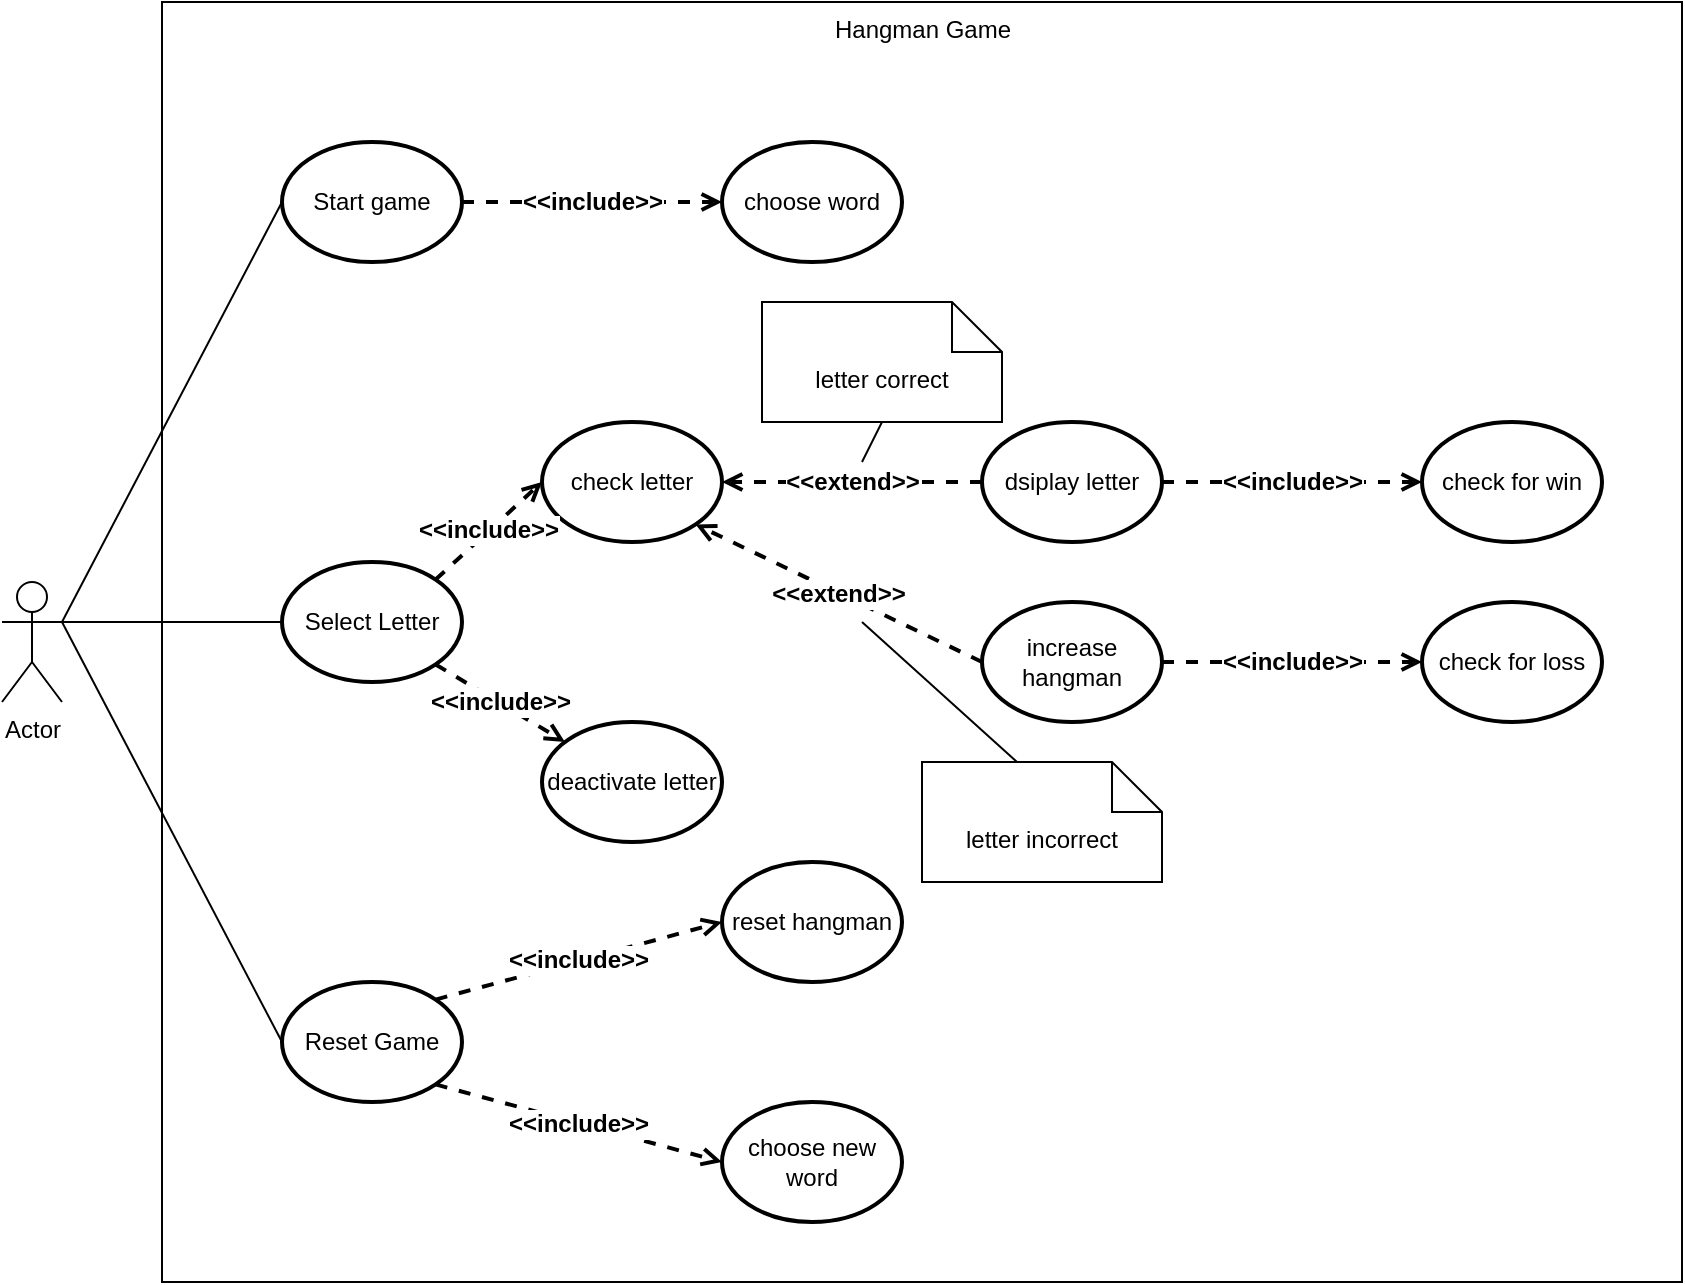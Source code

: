 <mxfile version="16.4.0" type="device" pages="5"><diagram id="Nu-cscYJgWio2cg3eIdJ" name="Use Case"><mxGraphModel dx="1422" dy="817" grid="1" gridSize="10" guides="1" tooltips="1" connect="1" arrows="1" fold="1" page="0" pageScale="1" pageWidth="850" pageHeight="1100" math="0" shadow="0"><root><mxCell id="0"/><mxCell id="1" parent="0"/><mxCell id="jgUuuYZ5y691fPfnryCj-3" value="Hangman Game" style="html=1;dashed=0;whitespace=wrap;verticalAlign=top;" parent="1" vertex="1"><mxGeometry x="160" y="100" width="760" height="640" as="geometry"/></mxCell><mxCell id="jgUuuYZ5y691fPfnryCj-4" value="Start game" style="ellipse;whiteSpace=wrap;html=1;verticalAlign=middle;strokeWidth=2;" parent="1" vertex="1"><mxGeometry x="220" y="170" width="90" height="60" as="geometry"/></mxCell><mxCell id="jgUuuYZ5y691fPfnryCj-5" value="Select Letter" style="ellipse;whiteSpace=wrap;html=1;verticalAlign=middle;strokeWidth=2;" parent="1" vertex="1"><mxGeometry x="220" y="380" width="90" height="60" as="geometry"/></mxCell><mxCell id="jgUuuYZ5y691fPfnryCj-6" value="Reset Game" style="ellipse;whiteSpace=wrap;html=1;verticalAlign=middle;strokeWidth=2;" parent="1" vertex="1"><mxGeometry x="220" y="590" width="90" height="60" as="geometry"/></mxCell><mxCell id="jgUuuYZ5y691fPfnryCj-8" style="edgeStyle=none;rounded=0;orthogonalLoop=1;jettySize=auto;html=1;exitX=1;exitY=0.333;exitDx=0;exitDy=0;exitPerimeter=0;entryX=0;entryY=0.5;entryDx=0;entryDy=0;endArrow=none;endFill=0;" parent="1" source="jgUuuYZ5y691fPfnryCj-1" target="jgUuuYZ5y691fPfnryCj-5" edge="1"><mxGeometry relative="1" as="geometry"/></mxCell><mxCell id="jgUuuYZ5y691fPfnryCj-9" style="edgeStyle=none;rounded=0;orthogonalLoop=1;jettySize=auto;html=1;exitX=1;exitY=0.333;exitDx=0;exitDy=0;exitPerimeter=0;entryX=0;entryY=0.5;entryDx=0;entryDy=0;endArrow=none;endFill=0;" parent="1" source="jgUuuYZ5y691fPfnryCj-1" target="jgUuuYZ5y691fPfnryCj-6" edge="1"><mxGeometry relative="1" as="geometry"/></mxCell><mxCell id="jgUuuYZ5y691fPfnryCj-1" value="Actor" style="shape=umlActor;verticalLabelPosition=bottom;verticalAlign=top;html=1;" parent="1" vertex="1"><mxGeometry x="80" y="390" width="30" height="60" as="geometry"/></mxCell><mxCell id="jgUuuYZ5y691fPfnryCj-7" style="rounded=0;orthogonalLoop=1;jettySize=auto;html=1;exitX=1;exitY=0.333;exitDx=0;exitDy=0;exitPerimeter=0;entryX=0;entryY=0.5;entryDx=0;entryDy=0;endArrow=none;endFill=0;" parent="1" source="jgUuuYZ5y691fPfnryCj-1" target="jgUuuYZ5y691fPfnryCj-4" edge="1"><mxGeometry relative="1" as="geometry"/></mxCell><mxCell id="jgUuuYZ5y691fPfnryCj-10" value="choose word" style="ellipse;whiteSpace=wrap;html=1;verticalAlign=middle;strokeWidth=2;" parent="1" vertex="1"><mxGeometry x="440" y="170" width="90" height="60" as="geometry"/></mxCell><mxCell id="jgUuuYZ5y691fPfnryCj-13" value="&amp;lt;&amp;lt;include&amp;gt;&amp;gt;" style="rounded=0;orthogonalLoop=1;jettySize=auto;html=1;exitX=1;exitY=0.5;exitDx=0;exitDy=0;entryX=0;entryY=0.5;entryDx=0;entryDy=0;strokeWidth=2;fontSize=12;fontStyle=1;dashed=1;endArrow=open;endFill=0;" parent="1" source="jgUuuYZ5y691fPfnryCj-4" target="jgUuuYZ5y691fPfnryCj-10" edge="1"><mxGeometry relative="1" as="geometry"><mxPoint x="530" y="450" as="sourcePoint"/><mxPoint x="655" y="390" as="targetPoint"/></mxGeometry></mxCell><mxCell id="jgUuuYZ5y691fPfnryCj-17" value="check letter" style="ellipse;whiteSpace=wrap;html=1;verticalAlign=middle;strokeWidth=2;" parent="1" vertex="1"><mxGeometry x="350" y="310" width="90" height="60" as="geometry"/></mxCell><mxCell id="jgUuuYZ5y691fPfnryCj-18" value="&amp;lt;&amp;lt;include&amp;gt;&amp;gt;" style="rounded=0;orthogonalLoop=1;jettySize=auto;html=1;exitX=1;exitY=0;exitDx=0;exitDy=0;entryX=0;entryY=0.5;entryDx=0;entryDy=0;strokeWidth=2;fontSize=12;fontStyle=1;dashed=1;endArrow=open;endFill=0;" parent="1" source="jgUuuYZ5y691fPfnryCj-5" target="jgUuuYZ5y691fPfnryCj-17" edge="1"><mxGeometry relative="1" as="geometry"><mxPoint x="530" y="450" as="sourcePoint"/><mxPoint x="655" y="390" as="targetPoint"/></mxGeometry></mxCell><mxCell id="jgUuuYZ5y691fPfnryCj-19" value="dsiplay letter" style="ellipse;whiteSpace=wrap;html=1;verticalAlign=middle;strokeWidth=2;" parent="1" vertex="1"><mxGeometry x="570" y="310" width="90" height="60" as="geometry"/></mxCell><mxCell id="jgUuuYZ5y691fPfnryCj-21" value="&amp;lt;&amp;lt;extend&amp;gt;&amp;gt;" style="edgeStyle=none;rounded=0;orthogonalLoop=1;jettySize=auto;html=1;exitX=0;exitY=0.5;exitDx=0;exitDy=0;entryX=1;entryY=0.5;entryDx=0;entryDy=0;dashed=1;fontSize=12;strokeWidth=2;fontStyle=1;endArrow=open;endFill=0;" parent="1" source="jgUuuYZ5y691fPfnryCj-19" target="jgUuuYZ5y691fPfnryCj-17" edge="1"><mxGeometry relative="1" as="geometry"><mxPoint x="670" y="420" as="sourcePoint"/><mxPoint x="510" y="420" as="targetPoint"/></mxGeometry></mxCell><mxCell id="jgUuuYZ5y691fPfnryCj-23" style="edgeStyle=none;rounded=0;orthogonalLoop=1;jettySize=auto;html=1;exitX=0.5;exitY=1;exitDx=0;exitDy=0;exitPerimeter=0;endArrow=none;endFill=0;" parent="1" source="jgUuuYZ5y691fPfnryCj-22" edge="1"><mxGeometry relative="1" as="geometry"><mxPoint x="510" y="330" as="targetPoint"/></mxGeometry></mxCell><mxCell id="jgUuuYZ5y691fPfnryCj-22" value="letter correct" style="shape=note2;boundedLbl=1;whiteSpace=wrap;html=1;size=25;verticalAlign=top;align=center;" parent="1" vertex="1"><mxGeometry x="460" y="250" width="120" height="60" as="geometry"/></mxCell><mxCell id="jgUuuYZ5y691fPfnryCj-24" value="check for win" style="ellipse;whiteSpace=wrap;html=1;verticalAlign=middle;strokeWidth=2;" parent="1" vertex="1"><mxGeometry x="790" y="310" width="90" height="60" as="geometry"/></mxCell><mxCell id="jgUuuYZ5y691fPfnryCj-25" value="&amp;lt;&amp;lt;include&amp;gt;&amp;gt;" style="rounded=0;orthogonalLoop=1;jettySize=auto;html=1;exitX=1;exitY=0.5;exitDx=0;exitDy=0;entryX=0;entryY=0.5;entryDx=0;entryDy=0;strokeWidth=2;fontSize=12;fontStyle=1;dashed=1;endArrow=open;endFill=0;" parent="1" source="jgUuuYZ5y691fPfnryCj-19" target="jgUuuYZ5y691fPfnryCj-24" edge="1"><mxGeometry relative="1" as="geometry"><mxPoint x="530" y="450" as="sourcePoint"/><mxPoint x="655" y="390" as="targetPoint"/></mxGeometry></mxCell><mxCell id="jgUuuYZ5y691fPfnryCj-27" value="increase hangman" style="ellipse;whiteSpace=wrap;html=1;verticalAlign=middle;strokeWidth=2;" parent="1" vertex="1"><mxGeometry x="570" y="400" width="90" height="60" as="geometry"/></mxCell><mxCell id="jgUuuYZ5y691fPfnryCj-28" value="&amp;lt;&amp;lt;extend&amp;gt;&amp;gt;" style="edgeStyle=none;rounded=0;orthogonalLoop=1;jettySize=auto;html=1;exitX=0;exitY=0.5;exitDx=0;exitDy=0;entryX=1;entryY=1;entryDx=0;entryDy=0;dashed=1;fontSize=12;strokeWidth=2;fontStyle=1;endArrow=open;endFill=0;" parent="1" source="jgUuuYZ5y691fPfnryCj-27" target="jgUuuYZ5y691fPfnryCj-17" edge="1"><mxGeometry relative="1" as="geometry"><mxPoint x="670" y="410" as="sourcePoint"/><mxPoint x="510" y="410" as="targetPoint"/></mxGeometry></mxCell><mxCell id="jgUuuYZ5y691fPfnryCj-30" value="check for loss" style="ellipse;whiteSpace=wrap;html=1;verticalAlign=middle;strokeWidth=2;" parent="1" vertex="1"><mxGeometry x="790" y="400" width="90" height="60" as="geometry"/></mxCell><mxCell id="jgUuuYZ5y691fPfnryCj-31" value="&amp;lt;&amp;lt;include&amp;gt;&amp;gt;" style="rounded=0;orthogonalLoop=1;jettySize=auto;html=1;exitX=1;exitY=0.5;exitDx=0;exitDy=0;entryX=0;entryY=0.5;entryDx=0;entryDy=0;strokeWidth=2;fontSize=12;fontStyle=1;dashed=1;endArrow=open;endFill=0;" parent="1" source="jgUuuYZ5y691fPfnryCj-27" target="jgUuuYZ5y691fPfnryCj-30" edge="1"><mxGeometry relative="1" as="geometry"><mxPoint x="530" y="440" as="sourcePoint"/><mxPoint x="655" y="380" as="targetPoint"/></mxGeometry></mxCell><mxCell id="jgUuuYZ5y691fPfnryCj-32" value="deactivate letter" style="ellipse;whiteSpace=wrap;html=1;verticalAlign=middle;strokeWidth=2;" parent="1" vertex="1"><mxGeometry x="350" y="460" width="90" height="60" as="geometry"/></mxCell><mxCell id="jgUuuYZ5y691fPfnryCj-33" value="&amp;lt;&amp;lt;include&amp;gt;&amp;gt;" style="rounded=0;orthogonalLoop=1;jettySize=auto;html=1;exitX=1;exitY=1;exitDx=0;exitDy=0;strokeWidth=2;fontSize=12;fontStyle=1;dashed=1;endArrow=open;endFill=0;" parent="1" source="jgUuuYZ5y691fPfnryCj-5" target="jgUuuYZ5y691fPfnryCj-32" edge="1"><mxGeometry relative="1" as="geometry"><mxPoint x="530" y="440" as="sourcePoint"/><mxPoint x="655" y="380" as="targetPoint"/></mxGeometry></mxCell><mxCell id="jgUuuYZ5y691fPfnryCj-34" value="reset hangman" style="ellipse;whiteSpace=wrap;html=1;verticalAlign=middle;strokeWidth=2;" parent="1" vertex="1"><mxGeometry x="440" y="530" width="90" height="60" as="geometry"/></mxCell><mxCell id="jgUuuYZ5y691fPfnryCj-35" value="&amp;lt;&amp;lt;include&amp;gt;&amp;gt;" style="rounded=0;orthogonalLoop=1;jettySize=auto;html=1;exitX=1;exitY=0;exitDx=0;exitDy=0;entryX=0;entryY=0.5;entryDx=0;entryDy=0;strokeWidth=2;fontSize=12;fontStyle=1;dashed=1;endArrow=open;endFill=0;" parent="1" source="jgUuuYZ5y691fPfnryCj-6" target="jgUuuYZ5y691fPfnryCj-34" edge="1"><mxGeometry relative="1" as="geometry"><mxPoint x="530" y="440" as="sourcePoint"/><mxPoint x="655" y="380" as="targetPoint"/></mxGeometry></mxCell><mxCell id="jgUuuYZ5y691fPfnryCj-36" value="choose new word" style="ellipse;whiteSpace=wrap;html=1;verticalAlign=middle;strokeWidth=2;" parent="1" vertex="1"><mxGeometry x="440" y="650" width="90" height="60" as="geometry"/></mxCell><mxCell id="jgUuuYZ5y691fPfnryCj-37" value="&amp;lt;&amp;lt;include&amp;gt;&amp;gt;" style="rounded=0;orthogonalLoop=1;jettySize=auto;html=1;exitX=1;exitY=1;exitDx=0;exitDy=0;entryX=0;entryY=0.5;entryDx=0;entryDy=0;strokeWidth=2;fontSize=12;fontStyle=1;dashed=1;endArrow=open;endFill=0;" parent="1" source="jgUuuYZ5y691fPfnryCj-6" target="jgUuuYZ5y691fPfnryCj-36" edge="1"><mxGeometry relative="1" as="geometry"><mxPoint x="530" y="440" as="sourcePoint"/><mxPoint x="655" y="380" as="targetPoint"/></mxGeometry></mxCell><mxCell id="jgUuuYZ5y691fPfnryCj-39" style="edgeStyle=none;rounded=0;orthogonalLoop=1;jettySize=auto;html=1;exitX=0;exitY=0;exitDx=47.5;exitDy=0;exitPerimeter=0;startArrow=none;startFill=0;endArrow=none;endFill=0;" parent="1" source="jgUuuYZ5y691fPfnryCj-38" edge="1"><mxGeometry relative="1" as="geometry"><mxPoint x="510" y="410" as="targetPoint"/></mxGeometry></mxCell><mxCell id="jgUuuYZ5y691fPfnryCj-38" value="letter incorrect" style="shape=note2;boundedLbl=1;whiteSpace=wrap;html=1;size=25;verticalAlign=top;align=center;" parent="1" vertex="1"><mxGeometry x="540" y="480" width="120" height="60" as="geometry"/></mxCell></root></mxGraphModel></diagram><diagram id="D6CQHV6turIk2JTjO9G6" name="Activity Diagram"><mxGraphModel dx="2302" dy="1425" grid="1" gridSize="10" guides="1" tooltips="1" connect="1" arrows="1" fold="1" page="0" pageScale="1" pageWidth="827" pageHeight="1169" math="0" shadow="0"><root><mxCell id="5lATk-QVhzzxuFYHyXZj-0"/><mxCell id="5lATk-QVhzzxuFYHyXZj-1" parent="5lATk-QVhzzxuFYHyXZj-0"/><mxCell id="K3CiUlqJlxjQ4X9bkQzv-1" style="edgeStyle=orthogonalEdgeStyle;rounded=0;orthogonalLoop=1;jettySize=auto;html=1;exitX=0.5;exitY=1;exitDx=0;exitDy=0;entryX=0.5;entryY=0;entryDx=0;entryDy=0;" parent="5lATk-QVhzzxuFYHyXZj-1" source="5lATk-QVhzzxuFYHyXZj-9" target="5lATk-QVhzzxuFYHyXZj-10" edge="1"><mxGeometry relative="1" as="geometry"/></mxCell><mxCell id="5lATk-QVhzzxuFYHyXZj-9" value="" style="ellipse;fillColor=#000000;strokeColor=none;" parent="5lATk-QVhzzxuFYHyXZj-1" vertex="1"><mxGeometry x="-490" y="-340" width="30" height="30" as="geometry"/></mxCell><mxCell id="K3CiUlqJlxjQ4X9bkQzv-3" style="edgeStyle=orthogonalEdgeStyle;rounded=0;orthogonalLoop=1;jettySize=auto;html=1;exitX=0.5;exitY=1;exitDx=0;exitDy=0;entryX=0.5;entryY=0;entryDx=0;entryDy=0;" parent="5lATk-QVhzzxuFYHyXZj-1" source="5lATk-QVhzzxuFYHyXZj-10" target="K3CiUlqJlxjQ4X9bkQzv-2" edge="1"><mxGeometry relative="1" as="geometry"/></mxCell><mxCell id="5lATk-QVhzzxuFYHyXZj-10" value="Load words" style="rounded=1;whiteSpace=wrap;html=1;" parent="5lATk-QVhzzxuFYHyXZj-1" vertex="1"><mxGeometry x="-535" y="-250" width="120" height="60" as="geometry"/></mxCell><mxCell id="0_Vi-DasNmCTi8uKBadi-1" style="edgeStyle=orthogonalEdgeStyle;rounded=0;orthogonalLoop=1;jettySize=auto;html=1;exitX=0.5;exitY=1;exitDx=0;exitDy=0;entryX=0.5;entryY=0;entryDx=0;entryDy=0;" parent="5lATk-QVhzzxuFYHyXZj-1" source="K3CiUlqJlxjQ4X9bkQzv-2" target="0_Vi-DasNmCTi8uKBadi-0" edge="1"><mxGeometry relative="1" as="geometry"/></mxCell><mxCell id="K3CiUlqJlxjQ4X9bkQzv-2" value="Choose random word" style="rounded=1;whiteSpace=wrap;html=1;" parent="5lATk-QVhzzxuFYHyXZj-1" vertex="1"><mxGeometry x="-535" y="-140" width="120" height="60" as="geometry"/></mxCell><mxCell id="0_Vi-DasNmCTi8uKBadi-3" style="edgeStyle=orthogonalEdgeStyle;rounded=0;orthogonalLoop=1;jettySize=auto;html=1;exitX=0.5;exitY=1;exitDx=0;exitDy=0;entryX=0.5;entryY=0;entryDx=0;entryDy=0;" parent="5lATk-QVhzzxuFYHyXZj-1" source="0_Vi-DasNmCTi8uKBadi-0" target="0_Vi-DasNmCTi8uKBadi-2" edge="1"><mxGeometry relative="1" as="geometry"/></mxCell><mxCell id="0_Vi-DasNmCTi8uKBadi-0" value="count characters in word" style="rounded=1;whiteSpace=wrap;html=1;" parent="5lATk-QVhzzxuFYHyXZj-1" vertex="1"><mxGeometry x="-535" y="-30" width="120" height="60" as="geometry"/></mxCell><mxCell id="0_Vi-DasNmCTi8uKBadi-5" style="edgeStyle=orthogonalEdgeStyle;rounded=0;orthogonalLoop=1;jettySize=auto;html=1;exitX=0.5;exitY=1;exitDx=0;exitDy=0;" parent="5lATk-QVhzzxuFYHyXZj-1" source="0_Vi-DasNmCTi8uKBadi-2" target="0_Vi-DasNmCTi8uKBadi-4" edge="1"><mxGeometry relative="1" as="geometry"/></mxCell><mxCell id="0_Vi-DasNmCTi8uKBadi-2" value="display dashes" style="rounded=1;whiteSpace=wrap;html=1;" parent="5lATk-QVhzzxuFYHyXZj-1" vertex="1"><mxGeometry x="-535" y="80" width="120" height="60" as="geometry"/></mxCell><mxCell id="0_Vi-DasNmCTi8uKBadi-7" style="edgeStyle=orthogonalEdgeStyle;rounded=0;orthogonalLoop=1;jettySize=auto;html=1;exitX=0.5;exitY=1;exitDx=0;exitDy=0;entryX=0.5;entryY=0;entryDx=0;entryDy=0;" parent="5lATk-QVhzzxuFYHyXZj-1" source="0_Vi-DasNmCTi8uKBadi-4" target="0_Vi-DasNmCTi8uKBadi-6" edge="1"><mxGeometry relative="1" as="geometry"/></mxCell><mxCell id="0_Vi-DasNmCTi8uKBadi-4" value="get letter" style="rounded=1;whiteSpace=wrap;html=1;" parent="5lATk-QVhzzxuFYHyXZj-1" vertex="1"><mxGeometry x="-535" y="190" width="120" height="60" as="geometry"/></mxCell><mxCell id="oVrVUglWpj66uB3J7Yjt-1" style="edgeStyle=orthogonalEdgeStyle;rounded=0;orthogonalLoop=1;jettySize=auto;html=1;exitX=1;exitY=0.5;exitDx=0;exitDy=0;entryX=0;entryY=0.5;entryDx=0;entryDy=0;" parent="5lATk-QVhzzxuFYHyXZj-1" source="0_Vi-DasNmCTi8uKBadi-6" target="oVrVUglWpj66uB3J7Yjt-0" edge="1"><mxGeometry relative="1" as="geometry"/></mxCell><mxCell id="UQD0yTVycSk8Y5EZJ3Ne-1" value="correct" style="edgeLabel;html=1;align=center;verticalAlign=middle;resizable=0;points=[];" parent="oVrVUglWpj66uB3J7Yjt-1" vertex="1" connectable="0"><mxGeometry x="-0.2" y="2" relative="1" as="geometry"><mxPoint as="offset"/></mxGeometry></mxCell><mxCell id="UQD0yTVycSk8Y5EZJ3Ne-6" value="incorrect&amp;nbsp;" style="edgeStyle=orthogonalEdgeStyle;rounded=0;orthogonalLoop=1;jettySize=auto;html=1;exitX=0;exitY=0.5;exitDx=0;exitDy=0;entryX=1;entryY=0.5;entryDx=0;entryDy=0;" parent="5lATk-QVhzzxuFYHyXZj-1" source="0_Vi-DasNmCTi8uKBadi-6" target="UQD0yTVycSk8Y5EZJ3Ne-5" edge="1"><mxGeometry relative="1" as="geometry"/></mxCell><mxCell id="0_Vi-DasNmCTi8uKBadi-6" value="check letter" style="rhombus;whiteSpace=wrap;html=1;" parent="5lATk-QVhzzxuFYHyXZj-1" vertex="1"><mxGeometry x="-515" y="320" width="80" height="80" as="geometry"/></mxCell><mxCell id="UQD0yTVycSk8Y5EZJ3Ne-0" style="edgeStyle=orthogonalEdgeStyle;rounded=0;orthogonalLoop=1;jettySize=auto;html=1;exitX=0.5;exitY=1;exitDx=0;exitDy=0;entryX=0.5;entryY=0;entryDx=0;entryDy=0;" parent="5lATk-QVhzzxuFYHyXZj-1" source="oVrVUglWpj66uB3J7Yjt-0" target="oVrVUglWpj66uB3J7Yjt-2" edge="1"><mxGeometry relative="1" as="geometry"/></mxCell><mxCell id="oVrVUglWpj66uB3J7Yjt-0" value="reveal letter" style="rounded=1;whiteSpace=wrap;html=1;" parent="5lATk-QVhzzxuFYHyXZj-1" vertex="1"><mxGeometry x="-320" y="330" width="120" height="60" as="geometry"/></mxCell><mxCell id="UQD0yTVycSk8Y5EZJ3Ne-4" value="No" style="edgeStyle=orthogonalEdgeStyle;rounded=0;orthogonalLoop=1;jettySize=auto;html=1;exitX=1;exitY=0.5;exitDx=0;exitDy=0;entryX=0;entryY=0.5;entryDx=0;entryDy=0;" parent="5lATk-QVhzzxuFYHyXZj-1" source="oVrVUglWpj66uB3J7Yjt-2" target="UQD0yTVycSk8Y5EZJ3Ne-3" edge="1"><mxGeometry relative="1" as="geometry"/></mxCell><mxCell id="LQA_0Qu4FBuFFPAiWlRS-2" value="Yes" style="edgeStyle=orthogonalEdgeStyle;rounded=0;orthogonalLoop=1;jettySize=auto;html=1;exitX=0.5;exitY=1;exitDx=0;exitDy=0;entryX=1;entryY=0.5;entryDx=0;entryDy=0;" parent="5lATk-QVhzzxuFYHyXZj-1" source="oVrVUglWpj66uB3J7Yjt-2" target="LQA_0Qu4FBuFFPAiWlRS-1" edge="1"><mxGeometry relative="1" as="geometry"/></mxCell><mxCell id="oVrVUglWpj66uB3J7Yjt-2" value="empty letters" style="rhombus;whiteSpace=wrap;html=1;" parent="5lATk-QVhzzxuFYHyXZj-1" vertex="1"><mxGeometry x="-300" y="460" width="80" height="80" as="geometry"/></mxCell><mxCell id="LQA_0Qu4FBuFFPAiWlRS-11" style="edgeStyle=orthogonalEdgeStyle;rounded=0;orthogonalLoop=1;jettySize=auto;html=1;exitX=0.5;exitY=1;exitDx=0;exitDy=0;entryX=0.5;entryY=0;entryDx=0;entryDy=0;" parent="5lATk-QVhzzxuFYHyXZj-1" source="UQD0yTVycSk8Y5EZJ3Ne-3" target="LQA_0Qu4FBuFFPAiWlRS-8" edge="1"><mxGeometry relative="1" as="geometry"/></mxCell><mxCell id="UQD0yTVycSk8Y5EZJ3Ne-3" value="Display win" style="rounded=1;whiteSpace=wrap;html=1;" parent="5lATk-QVhzzxuFYHyXZj-1" vertex="1"><mxGeometry x="-130" y="470" width="120" height="60" as="geometry"/></mxCell><mxCell id="BOWw5MZfi4_xoa5M-8Pv-1" style="edgeStyle=orthogonalEdgeStyle;rounded=0;orthogonalLoop=1;jettySize=auto;html=1;exitX=0.5;exitY=1;exitDx=0;exitDy=0;entryX=0.5;entryY=0;entryDx=0;entryDy=0;" parent="5lATk-QVhzzxuFYHyXZj-1" source="UQD0yTVycSk8Y5EZJ3Ne-5" target="BOWw5MZfi4_xoa5M-8Pv-0" edge="1"><mxGeometry relative="1" as="geometry"/></mxCell><mxCell id="UQD0yTVycSk8Y5EZJ3Ne-5" value="increase hangman" style="rounded=1;whiteSpace=wrap;html=1;" parent="5lATk-QVhzzxuFYHyXZj-1" vertex="1"><mxGeometry x="-750" y="330" width="120" height="60" as="geometry"/></mxCell><mxCell id="LQA_0Qu4FBuFFPAiWlRS-4" value="No" style="edgeStyle=orthogonalEdgeStyle;rounded=0;orthogonalLoop=1;jettySize=auto;html=1;exitX=1;exitY=0.5;exitDx=0;exitDy=0;entryX=0.5;entryY=0;entryDx=0;entryDy=0;" parent="5lATk-QVhzzxuFYHyXZj-1" source="BOWw5MZfi4_xoa5M-8Pv-0" target="LQA_0Qu4FBuFFPAiWlRS-1" edge="1"><mxGeometry relative="1" as="geometry"/></mxCell><mxCell id="LQA_0Qu4FBuFFPAiWlRS-6" value="Yes" style="edgeStyle=orthogonalEdgeStyle;rounded=0;orthogonalLoop=1;jettySize=auto;html=1;exitX=0.5;exitY=1;exitDx=0;exitDy=0;entryX=0.5;entryY=0;entryDx=0;entryDy=0;" parent="5lATk-QVhzzxuFYHyXZj-1" source="BOWw5MZfi4_xoa5M-8Pv-0" target="LQA_0Qu4FBuFFPAiWlRS-5" edge="1"><mxGeometry relative="1" as="geometry"/></mxCell><mxCell id="BOWw5MZfi4_xoa5M-8Pv-0" value="hangman complete" style="rhombus;whiteSpace=wrap;html=1;" parent="5lATk-QVhzzxuFYHyXZj-1" vertex="1"><mxGeometry x="-730" y="460" width="80" height="80" as="geometry"/></mxCell><mxCell id="LQA_0Qu4FBuFFPAiWlRS-7" style="edgeStyle=orthogonalEdgeStyle;rounded=0;orthogonalLoop=1;jettySize=auto;html=1;exitX=0;exitY=0.5;exitDx=0;exitDy=0;entryX=0;entryY=0.5;entryDx=0;entryDy=0;" parent="5lATk-QVhzzxuFYHyXZj-1" source="LQA_0Qu4FBuFFPAiWlRS-0" target="0_Vi-DasNmCTi8uKBadi-4" edge="1"><mxGeometry relative="1" as="geometry"><Array as="points"><mxPoint x="-810" y="760"/><mxPoint x="-810" y="220"/></Array></mxGeometry></mxCell><mxCell id="LQA_0Qu4FBuFFPAiWlRS-10" style="edgeStyle=orthogonalEdgeStyle;rounded=0;orthogonalLoop=1;jettySize=auto;html=1;exitX=0.5;exitY=1;exitDx=0;exitDy=0;entryX=0;entryY=0.5;entryDx=0;entryDy=0;" parent="5lATk-QVhzzxuFYHyXZj-1" source="LQA_0Qu4FBuFFPAiWlRS-5" target="LQA_0Qu4FBuFFPAiWlRS-8" edge="1"><mxGeometry relative="1" as="geometry"/></mxCell><mxCell id="LQA_0Qu4FBuFFPAiWlRS-0" value="Deactivate letter" style="rounded=1;whiteSpace=wrap;html=1;" parent="5lATk-QVhzzxuFYHyXZj-1" vertex="1"><mxGeometry x="-540" y="730" width="120" height="60" as="geometry"/></mxCell><mxCell id="LQA_0Qu4FBuFFPAiWlRS-3" style="edgeStyle=orthogonalEdgeStyle;rounded=0;orthogonalLoop=1;jettySize=auto;html=1;exitX=0.5;exitY=1;exitDx=0;exitDy=0;entryX=0.5;entryY=0;entryDx=0;entryDy=0;" parent="5lATk-QVhzzxuFYHyXZj-1" source="LQA_0Qu4FBuFFPAiWlRS-1" target="LQA_0Qu4FBuFFPAiWlRS-0" edge="1"><mxGeometry relative="1" as="geometry"/></mxCell><mxCell id="LQA_0Qu4FBuFFPAiWlRS-1" value="" style="rhombus;whiteSpace=wrap;html=1;" parent="5lATk-QVhzzxuFYHyXZj-1" vertex="1"><mxGeometry x="-520" y="600" width="80" height="80" as="geometry"/></mxCell><mxCell id="LQA_0Qu4FBuFFPAiWlRS-5" value="Display loss" style="rounded=1;whiteSpace=wrap;html=1;" parent="5lATk-QVhzzxuFYHyXZj-1" vertex="1"><mxGeometry x="-750" y="610" width="120" height="60" as="geometry"/></mxCell><mxCell id="LQA_0Qu4FBuFFPAiWlRS-12" style="edgeStyle=orthogonalEdgeStyle;rounded=0;orthogonalLoop=1;jettySize=auto;html=1;exitX=1;exitY=0.5;exitDx=0;exitDy=0;entryX=1;entryY=0.5;entryDx=0;entryDy=0;" parent="5lATk-QVhzzxuFYHyXZj-1" source="LQA_0Qu4FBuFFPAiWlRS-8" target="K3CiUlqJlxjQ4X9bkQzv-2" edge="1"><mxGeometry relative="1" as="geometry"><Array as="points"><mxPoint x="80" y="870"/><mxPoint x="80" y="-110"/></Array></mxGeometry></mxCell><mxCell id="LQA_0Qu4FBuFFPAiWlRS-8" value="Restart game" style="rounded=1;whiteSpace=wrap;html=1;" parent="5lATk-QVhzzxuFYHyXZj-1" vertex="1"><mxGeometry x="-130" y="840" width="120" height="60" as="geometry"/></mxCell></root></mxGraphModel></diagram><diagram id="sRrLAET-4CrDDL8Ex3rn" name="Class Diagram"><mxGraphModel dx="969" dy="778" grid="1" gridSize="10" guides="1" tooltips="1" connect="1" arrows="1" fold="1" page="0" pageScale="1" pageWidth="850" pageHeight="1100" math="0" shadow="0"><root><mxCell id="E-cFaxFBfsSZIXcRVJFT-0"/><mxCell id="E-cFaxFBfsSZIXcRVJFT-1" parent="E-cFaxFBfsSZIXcRVJFT-0"/><mxCell id="E-cFaxFBfsSZIXcRVJFT-5" value="Ui_MainWindow" style="swimlane;fontStyle=1;align=center;verticalAlign=top;childLayout=stackLayout;horizontal=1;startSize=26;horizontalStack=0;resizeParent=1;resizeParentMax=0;resizeLast=0;collapsible=1;marginBottom=0;" parent="E-cFaxFBfsSZIXcRVJFT-1" vertex="1"><mxGeometry x="-40" y="40" width="210" height="86" as="geometry"/></mxCell><mxCell id="E-cFaxFBfsSZIXcRVJFT-6" value=" " style="text;strokeColor=none;fillColor=none;align=left;verticalAlign=top;spacingLeft=4;spacingRight=4;overflow=hidden;rotatable=0;points=[[0,0.5],[1,0.5]];portConstraint=eastwest;" parent="E-cFaxFBfsSZIXcRVJFT-5" vertex="1"><mxGeometry y="26" width="210" height="26" as="geometry"/></mxCell><mxCell id="E-cFaxFBfsSZIXcRVJFT-7" value="" style="line;strokeWidth=1;fillColor=none;align=left;verticalAlign=middle;spacingTop=-1;spacingLeft=3;spacingRight=3;rotatable=0;labelPosition=right;points=[];portConstraint=eastwest;" parent="E-cFaxFBfsSZIXcRVJFT-5" vertex="1"><mxGeometry y="52" width="210" height="8" as="geometry"/></mxCell><mxCell id="E-cFaxFBfsSZIXcRVJFT-8" value=" " style="text;strokeColor=none;fillColor=none;align=left;verticalAlign=top;spacingLeft=4;spacingRight=4;overflow=hidden;rotatable=0;points=[[0,0.5],[1,0.5]];portConstraint=eastwest;" parent="E-cFaxFBfsSZIXcRVJFT-5" vertex="1"><mxGeometry y="60" width="210" height="26" as="geometry"/></mxCell><mxCell id="E-cFaxFBfsSZIXcRVJFT-9" value="Hangman" style="swimlane;fontStyle=1;align=center;verticalAlign=top;childLayout=stackLayout;horizontal=1;startSize=26;horizontalStack=0;resizeParent=1;resizeParentMax=0;resizeLast=0;collapsible=1;marginBottom=0;" parent="E-cFaxFBfsSZIXcRVJFT-1" vertex="1"><mxGeometry x="210" y="40" width="250" height="268" as="geometry"/></mxCell><mxCell id="E-cFaxFBfsSZIXcRVJFT-10" value="- db: Datastore" style="text;strokeColor=none;fillColor=none;align=left;verticalAlign=top;spacingLeft=4;spacingRight=4;overflow=hidden;rotatable=0;points=[[0,0.5],[1,0.5]];portConstraint=eastwest;" parent="E-cFaxFBfsSZIXcRVJFT-9" vertex="1"><mxGeometry y="26" width="250" height="26" as="geometry"/></mxCell><mxCell id="ZUhi1c1r2ILq7lMnrAXi-0" value="- word: str" style="text;strokeColor=none;fillColor=none;align=left;verticalAlign=top;spacingLeft=4;spacingRight=4;overflow=hidden;rotatable=0;points=[[0,0.5],[1,0.5]];portConstraint=eastwest;" parent="E-cFaxFBfsSZIXcRVJFT-9" vertex="1"><mxGeometry y="52" width="250" height="26" as="geometry"/></mxCell><mxCell id="06byvTikx6rche4w04FT-2" value="- guessed_word: [ ]" style="text;strokeColor=none;fillColor=none;align=left;verticalAlign=top;spacingLeft=4;spacingRight=4;overflow=hidden;rotatable=0;points=[[0,0.5],[1,0.5]];portConstraint=eastwest;" parent="E-cFaxFBfsSZIXcRVJFT-9" vertex="1"><mxGeometry y="78" width="250" height="26" as="geometry"/></mxCell><mxCell id="OZyFyKHF8idb7YEQgvmQ-4" value="- misses: int" style="text;strokeColor=none;fillColor=none;align=left;verticalAlign=top;spacingLeft=4;spacingRight=4;overflow=hidden;rotatable=0;points=[[0,0.5],[1,0.5]];portConstraint=eastwest;" vertex="1" parent="E-cFaxFBfsSZIXcRVJFT-9"><mxGeometry y="104" width="250" height="26" as="geometry"/></mxCell><mxCell id="E-cFaxFBfsSZIXcRVJFT-11" value="" style="line;strokeWidth=1;fillColor=none;align=left;verticalAlign=middle;spacingTop=-1;spacingLeft=3;spacingRight=3;rotatable=0;labelPosition=right;points=[];portConstraint=eastwest;" parent="E-cFaxFBfsSZIXcRVJFT-9" vertex="1"><mxGeometry y="130" width="250" height="8" as="geometry"/></mxCell><mxCell id="p_Fdq0dimuzkLGL5zsES-0" value="- choose_word" style="text;strokeColor=none;fillColor=none;align=left;verticalAlign=top;spacingLeft=4;spacingRight=4;overflow=hidden;rotatable=0;points=[[0,0.5],[1,0.5]];portConstraint=eastwest;" parent="E-cFaxFBfsSZIXcRVJFT-9" vertex="1"><mxGeometry y="138" width="250" height="26" as="geometry"/></mxCell><mxCell id="OZyFyKHF8idb7YEQgvmQ-5" value="- display_guesses" style="text;strokeColor=none;fillColor=none;align=left;verticalAlign=top;spacingLeft=4;spacingRight=4;overflow=hidden;rotatable=0;points=[[0,0.5],[1,0.5]];portConstraint=eastwest;" vertex="1" parent="E-cFaxFBfsSZIXcRVJFT-9"><mxGeometry y="164" width="250" height="26" as="geometry"/></mxCell><mxCell id="OZyFyKHF8idb7YEQgvmQ-6" value="- display_gallows" style="text;strokeColor=none;fillColor=none;align=left;verticalAlign=top;spacingLeft=4;spacingRight=4;overflow=hidden;rotatable=0;points=[[0,0.5],[1,0.5]];portConstraint=eastwest;" vertex="1" parent="E-cFaxFBfsSZIXcRVJFT-9"><mxGeometry y="190" width="250" height="26" as="geometry"/></mxCell><mxCell id="OZyFyKHF8idb7YEQgvmQ-7" value="- new_word_btn" style="text;strokeColor=none;fillColor=none;align=left;verticalAlign=top;spacingLeft=4;spacingRight=4;overflow=hidden;rotatable=0;points=[[0,0.5],[1,0.5]];portConstraint=eastwest;" vertex="1" parent="E-cFaxFBfsSZIXcRVJFT-9"><mxGeometry y="216" width="250" height="26" as="geometry"/></mxCell><mxCell id="OZyFyKHF8idb7YEQgvmQ-8" value="- letter_btn" style="text;strokeColor=none;fillColor=none;align=left;verticalAlign=top;spacingLeft=4;spacingRight=4;overflow=hidden;rotatable=0;points=[[0,0.5],[1,0.5]];portConstraint=eastwest;" vertex="1" parent="E-cFaxFBfsSZIXcRVJFT-9"><mxGeometry y="242" width="250" height="26" as="geometry"/></mxCell><mxCell id="E-cFaxFBfsSZIXcRVJFT-14" value="Datastore" style="swimlane;fontStyle=1;align=center;verticalAlign=top;childLayout=stackLayout;horizontal=1;startSize=26;horizontalStack=0;resizeParent=1;resizeParentMax=0;resizeLast=0;collapsible=1;marginBottom=0;" parent="E-cFaxFBfsSZIXcRVJFT-1" vertex="1"><mxGeometry x="500" y="40" width="160" height="86" as="geometry"/></mxCell><mxCell id="E-cFaxFBfsSZIXcRVJFT-15" value="- words: [str]" style="text;strokeColor=none;fillColor=none;align=left;verticalAlign=top;spacingLeft=4;spacingRight=4;overflow=hidden;rotatable=0;points=[[0,0.5],[1,0.5]];portConstraint=eastwest;" parent="E-cFaxFBfsSZIXcRVJFT-14" vertex="1"><mxGeometry y="26" width="160" height="26" as="geometry"/></mxCell><mxCell id="E-cFaxFBfsSZIXcRVJFT-16" value="" style="line;strokeWidth=1;fillColor=none;align=left;verticalAlign=middle;spacingTop=-1;spacingLeft=3;spacingRight=3;rotatable=0;labelPosition=right;points=[];portConstraint=eastwest;" parent="E-cFaxFBfsSZIXcRVJFT-14" vertex="1"><mxGeometry y="52" width="160" height="8" as="geometry"/></mxCell><mxCell id="E-cFaxFBfsSZIXcRVJFT-17" value="+ get_word(): str" style="text;strokeColor=none;fillColor=none;align=left;verticalAlign=top;spacingLeft=4;spacingRight=4;overflow=hidden;rotatable=0;points=[[0,0.5],[1,0.5]];portConstraint=eastwest;" parent="E-cFaxFBfsSZIXcRVJFT-14" vertex="1"><mxGeometry y="60" width="160" height="26" as="geometry"/></mxCell></root></mxGraphModel></diagram><diagram id="8QlfgpOt55e78ReJH4_R" name="DFD"><mxGraphModel dx="1822" dy="417" grid="1" gridSize="10" guides="1" tooltips="1" connect="1" arrows="1" fold="1" page="0" pageScale="1" pageWidth="827" pageHeight="1169" math="0" shadow="0"><root><mxCell id="Fgo50wU6sKIabiDLsvqw-0"/><mxCell id="Fgo50wU6sKIabiDLsvqw-1" parent="Fgo50wU6sKIabiDLsvqw-0"/><mxCell id="RhQ6_kdEJqidOvdepbHX-2" value="User" style="html=1;dashed=0;whitespace=wrap;" vertex="1" parent="Fgo50wU6sKIabiDLsvqw-1"><mxGeometry x="-10" y="480" width="100" height="50" as="geometry"/></mxCell><mxCell id="RhQ6_kdEJqidOvdepbHX-7" value="" style="group;align=left;" vertex="1" connectable="0" parent="Fgo50wU6sKIabiDLsvqw-1"><mxGeometry x="720" y="490" width="100" height="30" as="geometry"/></mxCell><mxCell id="RhQ6_kdEJqidOvdepbHX-3" value="D1" style="html=1;dashed=0;whitespace=wrap;shape=mxgraph.dfd.dataStoreID;align=left;spacingLeft=3;points=[[0,0],[0.5,0],[1,0],[0,0.5],[1,0.5],[0,1],[0.5,1],[1,1]];" vertex="1" parent="RhQ6_kdEJqidOvdepbHX-7"><mxGeometry width="100" height="30" as="geometry"/></mxCell><mxCell id="RhQ6_kdEJqidOvdepbHX-6" value="Text" style="text;html=1;strokeColor=none;fillColor=none;align=left;verticalAlign=middle;whiteSpace=wrap;rounded=0;" vertex="1" parent="RhQ6_kdEJqidOvdepbHX-7"><mxGeometry x="40" width="60" height="30" as="geometry"/></mxCell></root></mxGraphModel></diagram><diagram id="nJbrrwFo978TzzUaJmn9" name="ERD"><mxGraphModel dx="1422" dy="817" grid="1" gridSize="10" guides="1" tooltips="1" connect="1" arrows="1" fold="1" page="0" pageScale="1" pageWidth="827" pageHeight="1169" math="0" shadow="0"><root><mxCell id="WdA-kaK70RGYbGoh-6gb-0"/><mxCell id="WdA-kaK70RGYbGoh-6gb-1" parent="WdA-kaK70RGYbGoh-6gb-0"/><mxCell id="_QyPuRuveWN8Mjug_GxQ-0" value="user" style="rounded=1;arcSize=10;whiteSpace=wrap;html=1;align=center;" vertex="1" parent="WdA-kaK70RGYbGoh-6gb-1"><mxGeometry x="140" y="400" width="100" height="40" as="geometry"/></mxCell><mxCell id="_QyPuRuveWN8Mjug_GxQ-1" value="word" style="rounded=1;arcSize=10;whiteSpace=wrap;html=1;align=center;" vertex="1" parent="WdA-kaK70RGYbGoh-6gb-1"><mxGeometry x="560" y="400" width="100" height="40" as="geometry"/></mxCell><mxCell id="_QyPuRuveWN8Mjug_GxQ-4" style="edgeStyle=orthogonalEdgeStyle;rounded=0;orthogonalLoop=1;jettySize=auto;html=1;exitX=1;exitY=0.5;exitDx=0;exitDy=0;endArrow=ERmany;endFill=0;" edge="1" parent="WdA-kaK70RGYbGoh-6gb-1" source="_QyPuRuveWN8Mjug_GxQ-3" target="_QyPuRuveWN8Mjug_GxQ-1"><mxGeometry relative="1" as="geometry"/></mxCell><mxCell id="_QyPuRuveWN8Mjug_GxQ-5" style="edgeStyle=orthogonalEdgeStyle;rounded=0;orthogonalLoop=1;jettySize=auto;html=1;exitX=0;exitY=0.5;exitDx=0;exitDy=0;entryX=1;entryY=0.5;entryDx=0;entryDy=0;endArrow=ERmany;endFill=0;" edge="1" parent="WdA-kaK70RGYbGoh-6gb-1" source="_QyPuRuveWN8Mjug_GxQ-3" target="_QyPuRuveWN8Mjug_GxQ-0"><mxGeometry relative="1" as="geometry"/></mxCell><mxCell id="_QyPuRuveWN8Mjug_GxQ-3" value="played" style="shape=rhombus;perimeter=rhombusPerimeter;whiteSpace=wrap;html=1;align=center;" vertex="1" parent="WdA-kaK70RGYbGoh-6gb-1"><mxGeometry x="340" y="390" width="120" height="60" as="geometry"/></mxCell><mxCell id="_QyPuRuveWN8Mjug_GxQ-6" value="user" style="rounded=1;arcSize=10;whiteSpace=wrap;html=1;align=center;" vertex="1" parent="WdA-kaK70RGYbGoh-6gb-1"><mxGeometry x="140" y="600" width="100" height="40" as="geometry"/></mxCell><mxCell id="_QyPuRuveWN8Mjug_GxQ-7" value="word" style="rounded=1;arcSize=10;whiteSpace=wrap;html=1;align=center;" vertex="1" parent="WdA-kaK70RGYbGoh-6gb-1"><mxGeometry x="870" y="600" width="100" height="40" as="geometry"/></mxCell><mxCell id="_QyPuRuveWN8Mjug_GxQ-13" style="edgeStyle=orthogonalEdgeStyle;rounded=0;orthogonalLoop=1;jettySize=auto;html=1;exitX=1;exitY=0.5;exitDx=0;exitDy=0;entryX=0;entryY=0.5;entryDx=0;entryDy=0;endArrow=ERmany;endFill=0;" edge="1" parent="WdA-kaK70RGYbGoh-6gb-1" source="_QyPuRuveWN8Mjug_GxQ-10" target="_QyPuRuveWN8Mjug_GxQ-11"><mxGeometry relative="1" as="geometry"/></mxCell><mxCell id="_QyPuRuveWN8Mjug_GxQ-16" style="edgeStyle=orthogonalEdgeStyle;rounded=0;orthogonalLoop=1;jettySize=auto;html=1;exitX=0;exitY=0.5;exitDx=0;exitDy=0;entryX=1;entryY=0.5;entryDx=0;entryDy=0;endArrow=ERone;endFill=0;" edge="1" parent="WdA-kaK70RGYbGoh-6gb-1" source="_QyPuRuveWN8Mjug_GxQ-10" target="_QyPuRuveWN8Mjug_GxQ-6"><mxGeometry relative="1" as="geometry"/></mxCell><mxCell id="_QyPuRuveWN8Mjug_GxQ-10" value="has" style="shape=rhombus;perimeter=rhombusPerimeter;whiteSpace=wrap;html=1;align=center;" vertex="1" parent="WdA-kaK70RGYbGoh-6gb-1"><mxGeometry x="310" y="590" width="120" height="60" as="geometry"/></mxCell><mxCell id="_QyPuRuveWN8Mjug_GxQ-11" value="game" style="rounded=1;arcSize=10;whiteSpace=wrap;html=1;align=center;" vertex="1" parent="WdA-kaK70RGYbGoh-6gb-1"><mxGeometry x="500" y="600" width="100" height="40" as="geometry"/></mxCell><mxCell id="_QyPuRuveWN8Mjug_GxQ-14" style="edgeStyle=orthogonalEdgeStyle;rounded=0;orthogonalLoop=1;jettySize=auto;html=1;exitX=0;exitY=0.5;exitDx=0;exitDy=0;entryX=1;entryY=0.5;entryDx=0;entryDy=0;endArrow=ERmany;endFill=0;" edge="1" parent="WdA-kaK70RGYbGoh-6gb-1" source="_QyPuRuveWN8Mjug_GxQ-12" target="_QyPuRuveWN8Mjug_GxQ-11"><mxGeometry relative="1" as="geometry"/></mxCell><mxCell id="_QyPuRuveWN8Mjug_GxQ-15" style="edgeStyle=orthogonalEdgeStyle;rounded=0;orthogonalLoop=1;jettySize=auto;html=1;exitX=1;exitY=0.5;exitDx=0;exitDy=0;entryX=0;entryY=0.5;entryDx=0;entryDy=0;endArrow=ERone;endFill=0;" edge="1" parent="WdA-kaK70RGYbGoh-6gb-1" source="_QyPuRuveWN8Mjug_GxQ-12" target="_QyPuRuveWN8Mjug_GxQ-7"><mxGeometry relative="1" as="geometry"/></mxCell><mxCell id="_QyPuRuveWN8Mjug_GxQ-12" value="has" style="shape=rhombus;perimeter=rhombusPerimeter;whiteSpace=wrap;html=1;align=center;" vertex="1" parent="WdA-kaK70RGYbGoh-6gb-1"><mxGeometry x="680" y="590" width="120" height="60" as="geometry"/></mxCell><mxCell id="_QyPuRuveWN8Mjug_GxQ-17" value="user" style="rounded=1;arcSize=10;whiteSpace=wrap;html=1;align=center;" vertex="1" parent="WdA-kaK70RGYbGoh-6gb-1"><mxGeometry x="220" y="880" width="100" height="40" as="geometry"/></mxCell><mxCell id="_QyPuRuveWN8Mjug_GxQ-18" value="word" style="rounded=1;arcSize=10;whiteSpace=wrap;html=1;align=center;" vertex="1" parent="WdA-kaK70RGYbGoh-6gb-1"><mxGeometry x="780" y="880" width="100" height="40" as="geometry"/></mxCell><mxCell id="_QyPuRuveWN8Mjug_GxQ-19" style="edgeStyle=orthogonalEdgeStyle;rounded=0;orthogonalLoop=1;jettySize=auto;html=1;exitX=1;exitY=0.5;exitDx=0;exitDy=0;entryX=0;entryY=0.5;entryDx=0;entryDy=0;endArrow=ERmany;endFill=0;" edge="1" parent="WdA-kaK70RGYbGoh-6gb-1" source="_QyPuRuveWN8Mjug_GxQ-21" target="_QyPuRuveWN8Mjug_GxQ-22"><mxGeometry relative="1" as="geometry"/></mxCell><mxCell id="_QyPuRuveWN8Mjug_GxQ-20" style="edgeStyle=orthogonalEdgeStyle;rounded=0;orthogonalLoop=1;jettySize=auto;html=1;exitX=0;exitY=0.5;exitDx=0;exitDy=0;entryX=1;entryY=0.5;entryDx=0;entryDy=0;endArrow=ERone;endFill=0;" edge="1" parent="WdA-kaK70RGYbGoh-6gb-1" source="_QyPuRuveWN8Mjug_GxQ-21" target="_QyPuRuveWN8Mjug_GxQ-17"><mxGeometry relative="1" as="geometry"/></mxCell><mxCell id="_QyPuRuveWN8Mjug_GxQ-21" value="has" style="shape=rhombus;perimeter=rhombusPerimeter;whiteSpace=wrap;html=1;align=center;" vertex="1" parent="WdA-kaK70RGYbGoh-6gb-1"><mxGeometry x="350" y="870" width="120" height="60" as="geometry"/></mxCell><mxCell id="_QyPuRuveWN8Mjug_GxQ-22" value="game" style="rounded=1;arcSize=10;whiteSpace=wrap;html=1;align=center;" vertex="1" parent="WdA-kaK70RGYbGoh-6gb-1"><mxGeometry x="500" y="880" width="100" height="40" as="geometry"/></mxCell><mxCell id="_QyPuRuveWN8Mjug_GxQ-23" style="edgeStyle=orthogonalEdgeStyle;rounded=0;orthogonalLoop=1;jettySize=auto;html=1;exitX=0;exitY=0.5;exitDx=0;exitDy=0;entryX=1;entryY=0.5;entryDx=0;entryDy=0;endArrow=ERmany;endFill=0;" edge="1" parent="WdA-kaK70RGYbGoh-6gb-1" source="_QyPuRuveWN8Mjug_GxQ-25" target="_QyPuRuveWN8Mjug_GxQ-22"><mxGeometry relative="1" as="geometry"/></mxCell><mxCell id="_QyPuRuveWN8Mjug_GxQ-24" style="edgeStyle=orthogonalEdgeStyle;rounded=0;orthogonalLoop=1;jettySize=auto;html=1;exitX=1;exitY=0.5;exitDx=0;exitDy=0;entryX=0;entryY=0.5;entryDx=0;entryDy=0;endArrow=ERone;endFill=0;" edge="1" parent="WdA-kaK70RGYbGoh-6gb-1" source="_QyPuRuveWN8Mjug_GxQ-25" target="_QyPuRuveWN8Mjug_GxQ-18"><mxGeometry relative="1" as="geometry"/></mxCell><mxCell id="_QyPuRuveWN8Mjug_GxQ-25" value="has" style="shape=rhombus;perimeter=rhombusPerimeter;whiteSpace=wrap;html=1;align=center;" vertex="1" parent="WdA-kaK70RGYbGoh-6gb-1"><mxGeometry x="630" y="870" width="120" height="60" as="geometry"/></mxCell><mxCell id="_QyPuRuveWN8Mjug_GxQ-30" style="edgeStyle=orthogonalEdgeStyle;rounded=0;orthogonalLoop=1;jettySize=auto;html=1;exitX=1;exitY=0.5;exitDx=0;exitDy=0;endArrow=none;endFill=0;curved=1;" edge="1" parent="WdA-kaK70RGYbGoh-6gb-1" source="_QyPuRuveWN8Mjug_GxQ-26" target="_QyPuRuveWN8Mjug_GxQ-17"><mxGeometry relative="1" as="geometry"/></mxCell><mxCell id="_QyPuRuveWN8Mjug_GxQ-26" value="user_id*" style="ellipse;whiteSpace=wrap;html=1;align=center;" vertex="1" parent="WdA-kaK70RGYbGoh-6gb-1"><mxGeometry x="110" y="800" width="100" height="40" as="geometry"/></mxCell><mxCell id="_QyPuRuveWN8Mjug_GxQ-29" style="rounded=0;orthogonalLoop=1;jettySize=auto;html=1;exitX=1;exitY=0.5;exitDx=0;exitDy=0;entryX=0;entryY=0.5;entryDx=0;entryDy=0;endArrow=none;endFill=0;" edge="1" parent="WdA-kaK70RGYbGoh-6gb-1" source="_QyPuRuveWN8Mjug_GxQ-27" target="_QyPuRuveWN8Mjug_GxQ-17"><mxGeometry relative="1" as="geometry"/></mxCell><mxCell id="_QyPuRuveWN8Mjug_GxQ-27" value="name" style="ellipse;whiteSpace=wrap;html=1;align=center;" vertex="1" parent="WdA-kaK70RGYbGoh-6gb-1"><mxGeometry x="110" y="880" width="100" height="40" as="geometry"/></mxCell><mxCell id="_QyPuRuveWN8Mjug_GxQ-31" style="edgeStyle=orthogonalEdgeStyle;curved=1;rounded=0;orthogonalLoop=1;jettySize=auto;html=1;exitX=1;exitY=0.5;exitDx=0;exitDy=0;entryX=0.5;entryY=1;entryDx=0;entryDy=0;endArrow=none;endFill=0;" edge="1" parent="WdA-kaK70RGYbGoh-6gb-1" source="_QyPuRuveWN8Mjug_GxQ-28" target="_QyPuRuveWN8Mjug_GxQ-17"><mxGeometry relative="1" as="geometry"/></mxCell><mxCell id="_QyPuRuveWN8Mjug_GxQ-28" value="password" style="ellipse;whiteSpace=wrap;html=1;align=center;" vertex="1" parent="WdA-kaK70RGYbGoh-6gb-1"><mxGeometry x="110" y="960" width="100" height="40" as="geometry"/></mxCell><mxCell id="_QyPuRuveWN8Mjug_GxQ-34" style="edgeStyle=orthogonalEdgeStyle;curved=1;rounded=0;orthogonalLoop=1;jettySize=auto;html=1;exitX=1;exitY=0.5;exitDx=0;exitDy=0;entryX=0.25;entryY=0;entryDx=0;entryDy=0;endArrow=none;endFill=0;" edge="1" parent="WdA-kaK70RGYbGoh-6gb-1" source="_QyPuRuveWN8Mjug_GxQ-32" target="_QyPuRuveWN8Mjug_GxQ-22"><mxGeometry relative="1" as="geometry"/></mxCell><mxCell id="_QyPuRuveWN8Mjug_GxQ-32" value="user_id*" style="ellipse;whiteSpace=wrap;html=1;align=center;" vertex="1" parent="WdA-kaK70RGYbGoh-6gb-1"><mxGeometry x="400" y="800" width="100" height="40" as="geometry"/></mxCell><mxCell id="_QyPuRuveWN8Mjug_GxQ-38" style="edgeStyle=orthogonalEdgeStyle;curved=1;rounded=0;orthogonalLoop=1;jettySize=auto;html=1;exitX=0;exitY=0.5;exitDx=0;exitDy=0;entryX=0.5;entryY=0;entryDx=0;entryDy=0;endArrow=none;endFill=0;" edge="1" parent="WdA-kaK70RGYbGoh-6gb-1" source="_QyPuRuveWN8Mjug_GxQ-35" target="_QyPuRuveWN8Mjug_GxQ-18"><mxGeometry relative="1" as="geometry"/></mxCell><mxCell id="_QyPuRuveWN8Mjug_GxQ-35" value="word_id*" style="ellipse;whiteSpace=wrap;html=1;align=center;" vertex="1" parent="WdA-kaK70RGYbGoh-6gb-1"><mxGeometry x="890" y="790" width="100" height="40" as="geometry"/></mxCell><mxCell id="_QyPuRuveWN8Mjug_GxQ-37" style="edgeStyle=orthogonalEdgeStyle;curved=1;rounded=0;orthogonalLoop=1;jettySize=auto;html=1;exitX=0;exitY=0.5;exitDx=0;exitDy=0;entryX=0.5;entryY=1;entryDx=0;entryDy=0;endArrow=none;endFill=0;" edge="1" parent="WdA-kaK70RGYbGoh-6gb-1" source="_QyPuRuveWN8Mjug_GxQ-36" target="_QyPuRuveWN8Mjug_GxQ-18"><mxGeometry relative="1" as="geometry"/></mxCell><mxCell id="_QyPuRuveWN8Mjug_GxQ-36" value="word" style="ellipse;whiteSpace=wrap;html=1;align=center;" vertex="1" parent="WdA-kaK70RGYbGoh-6gb-1"><mxGeometry x="890" y="960" width="100" height="40" as="geometry"/></mxCell><mxCell id="_QyPuRuveWN8Mjug_GxQ-40" style="edgeStyle=orthogonalEdgeStyle;curved=1;rounded=0;orthogonalLoop=1;jettySize=auto;html=1;exitX=0;exitY=0.5;exitDx=0;exitDy=0;entryX=0.75;entryY=0;entryDx=0;entryDy=0;endArrow=none;endFill=0;" edge="1" parent="WdA-kaK70RGYbGoh-6gb-1" source="_QyPuRuveWN8Mjug_GxQ-39" target="_QyPuRuveWN8Mjug_GxQ-22"><mxGeometry relative="1" as="geometry"/></mxCell><mxCell id="_QyPuRuveWN8Mjug_GxQ-39" value="word_id*" style="ellipse;whiteSpace=wrap;html=1;align=center;" vertex="1" parent="WdA-kaK70RGYbGoh-6gb-1"><mxGeometry x="600" y="800" width="100" height="40" as="geometry"/></mxCell><mxCell id="_QyPuRuveWN8Mjug_GxQ-42" style="edgeStyle=orthogonalEdgeStyle;curved=1;rounded=0;orthogonalLoop=1;jettySize=auto;html=1;exitX=1;exitY=0.5;exitDx=0;exitDy=0;entryX=0.5;entryY=1;entryDx=0;entryDy=0;endArrow=none;endFill=0;" edge="1" parent="WdA-kaK70RGYbGoh-6gb-1" source="_QyPuRuveWN8Mjug_GxQ-41" target="_QyPuRuveWN8Mjug_GxQ-22"><mxGeometry relative="1" as="geometry"/></mxCell><mxCell id="_QyPuRuveWN8Mjug_GxQ-41" value="guessed" style="ellipse;whiteSpace=wrap;html=1;align=center;" vertex="1" parent="WdA-kaK70RGYbGoh-6gb-1"><mxGeometry x="400" y="960" width="100" height="40" as="geometry"/></mxCell><mxCell id="_QyPuRuveWN8Mjug_GxQ-47" style="edgeStyle=orthogonalEdgeStyle;rounded=0;orthogonalLoop=1;jettySize=auto;html=1;exitX=0.25;exitY=1;exitDx=0;exitDy=0;entryX=0.25;entryY=0;entryDx=0;entryDy=0;endArrow=classic;endFill=1;" edge="1" parent="WdA-kaK70RGYbGoh-6gb-1" source="_QyPuRuveWN8Mjug_GxQ-43" target="_QyPuRuveWN8Mjug_GxQ-44"><mxGeometry relative="1" as="geometry"/></mxCell><mxCell id="_QyPuRuveWN8Mjug_GxQ-43" value="user [&lt;b&gt;&lt;u&gt;user_id&lt;/u&gt;&lt;/b&gt;, name, password]" style="text;html=1;strokeColor=none;fillColor=none;align=left;verticalAlign=middle;whiteSpace=wrap;rounded=0;" vertex="1" parent="WdA-kaK70RGYbGoh-6gb-1"><mxGeometry x="110" y="1170" width="210" height="30" as="geometry"/></mxCell><mxCell id="_QyPuRuveWN8Mjug_GxQ-44" value="game [&lt;b&gt;&lt;u&gt;user_id&lt;/u&gt;&lt;/b&gt;, &lt;b&gt;&lt;u&gt;word_id&lt;/u&gt;&lt;/b&gt;, guessed]" style="text;html=1;strokeColor=none;fillColor=none;align=left;verticalAlign=middle;whiteSpace=wrap;rounded=0;" vertex="1" parent="WdA-kaK70RGYbGoh-6gb-1"><mxGeometry x="105" y="1250" width="215" height="30" as="geometry"/></mxCell><mxCell id="_QyPuRuveWN8Mjug_GxQ-46" style="edgeStyle=orthogonalEdgeStyle;rounded=0;orthogonalLoop=1;jettySize=auto;html=1;exitX=0.25;exitY=0;exitDx=0;exitDy=0;entryX=0.5;entryY=1;entryDx=0;entryDy=0;endArrow=classic;endFill=1;" edge="1" parent="WdA-kaK70RGYbGoh-6gb-1" source="_QyPuRuveWN8Mjug_GxQ-45" target="_QyPuRuveWN8Mjug_GxQ-44"><mxGeometry relative="1" as="geometry"/></mxCell><mxCell id="_QyPuRuveWN8Mjug_GxQ-45" value="word [&lt;u&gt;&lt;b&gt;word_id&lt;/b&gt;&lt;/u&gt;, word]" style="text;html=1;strokeColor=none;fillColor=none;align=left;verticalAlign=middle;whiteSpace=wrap;rounded=0;" vertex="1" parent="WdA-kaK70RGYbGoh-6gb-1"><mxGeometry x="105" y="1330" width="215" height="30" as="geometry"/></mxCell></root></mxGraphModel></diagram></mxfile>